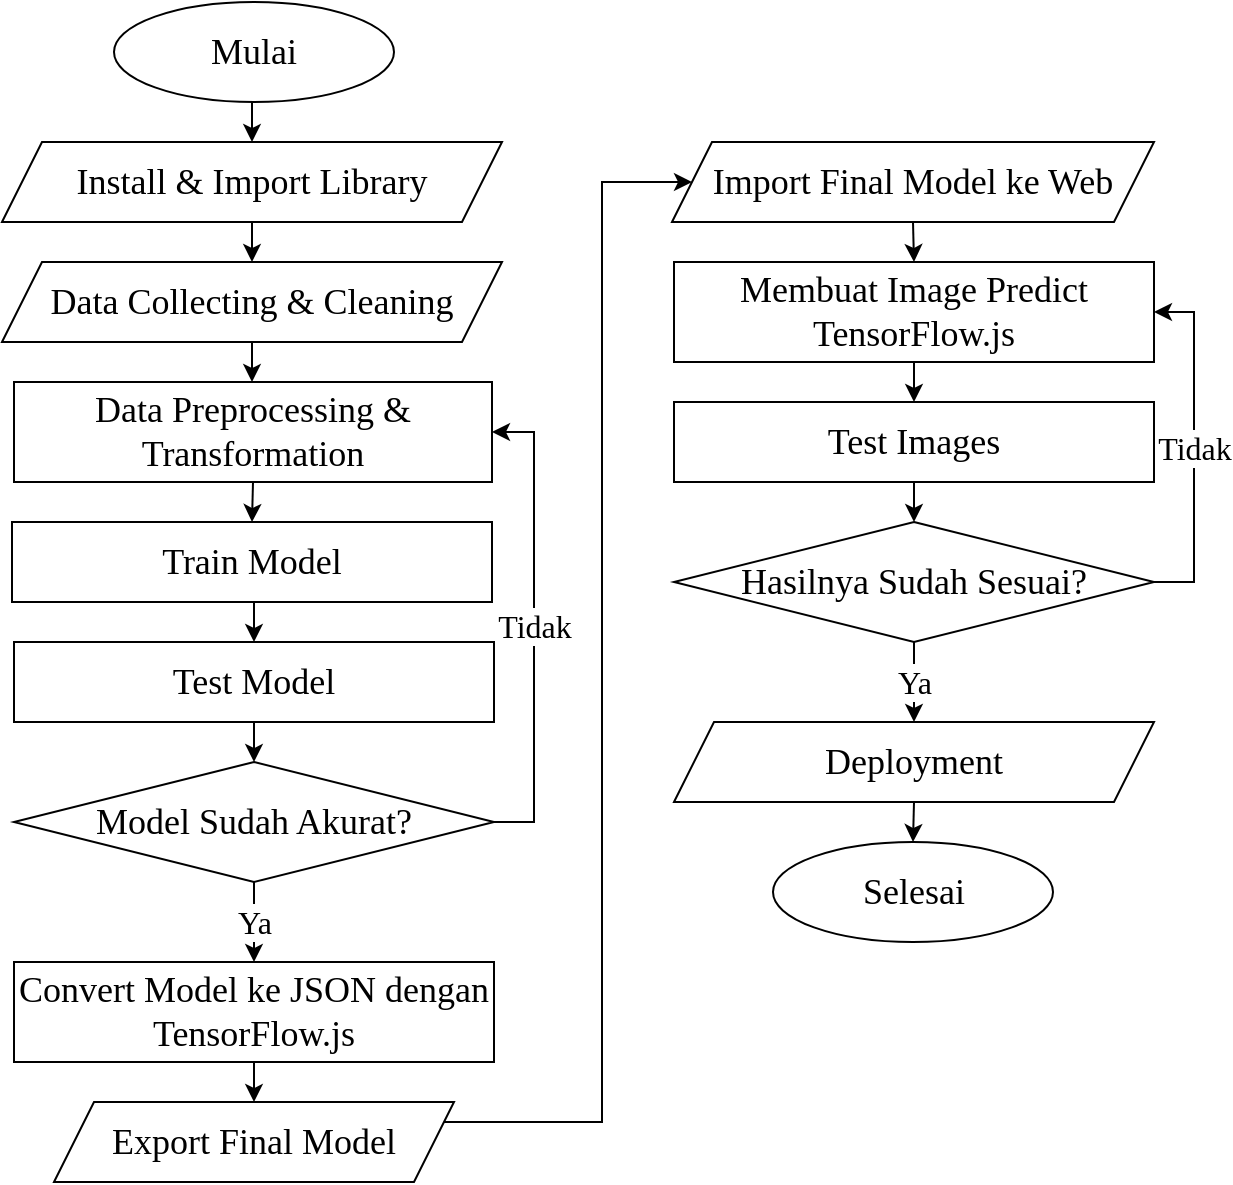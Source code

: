 <mxfile version="20.2.2" type="github">
  <diagram id="ftpVaE4ZrUkqRL97NRIl" name="Page-1">
    <mxGraphModel dx="823" dy="451" grid="1" gridSize="10" guides="1" tooltips="1" connect="1" arrows="1" fold="1" page="1" pageScale="1" pageWidth="827" pageHeight="1169" math="0" shadow="0">
      <root>
        <mxCell id="0" />
        <mxCell id="1" parent="0" />
        <mxCell id="LjXUgrngTykdXYTC6IcD-18" style="edgeStyle=orthogonalEdgeStyle;rounded=0;orthogonalLoop=1;jettySize=auto;html=1;exitX=0.5;exitY=1;exitDx=0;exitDy=0;entryX=0.5;entryY=0;entryDx=0;entryDy=0;" parent="1" source="LjXUgrngTykdXYTC6IcD-1" target="LjXUgrngTykdXYTC6IcD-4" edge="1">
          <mxGeometry relative="1" as="geometry" />
        </mxCell>
        <mxCell id="LjXUgrngTykdXYTC6IcD-1" value="Mulai" style="ellipse;whiteSpace=wrap;html=1;fontSize=18;fontFamily=Times New Roman;" parent="1" vertex="1">
          <mxGeometry x="180" y="50" width="140" height="50" as="geometry" />
        </mxCell>
        <mxCell id="LjXUgrngTykdXYTC6IcD-2" value="Selesai" style="ellipse;whiteSpace=wrap;html=1;fontSize=18;fontFamily=Times New Roman;" parent="1" vertex="1">
          <mxGeometry x="509.5" y="470" width="140" height="50" as="geometry" />
        </mxCell>
        <mxCell id="LjXUgrngTykdXYTC6IcD-19" style="edgeStyle=orthogonalEdgeStyle;rounded=0;orthogonalLoop=1;jettySize=auto;html=1;exitX=0.5;exitY=1;exitDx=0;exitDy=0;entryX=0.5;entryY=0;entryDx=0;entryDy=0;" parent="1" source="LjXUgrngTykdXYTC6IcD-4" target="LjXUgrngTykdXYTC6IcD-5" edge="1">
          <mxGeometry relative="1" as="geometry" />
        </mxCell>
        <mxCell id="LjXUgrngTykdXYTC6IcD-4" value="Install &amp;amp; Import Library" style="shape=parallelogram;perimeter=parallelogramPerimeter;whiteSpace=wrap;html=1;fixedSize=1;fontSize=18;fontFamily=Times New Roman;" parent="1" vertex="1">
          <mxGeometry x="124" y="120" width="250" height="40" as="geometry" />
        </mxCell>
        <mxCell id="LjXUgrngTykdXYTC6IcD-21" style="edgeStyle=orthogonalEdgeStyle;rounded=0;orthogonalLoop=1;jettySize=auto;html=1;entryX=0.5;entryY=0;entryDx=0;entryDy=0;" parent="1" source="LjXUgrngTykdXYTC6IcD-5" target="LjXUgrngTykdXYTC6IcD-7" edge="1">
          <mxGeometry relative="1" as="geometry" />
        </mxCell>
        <mxCell id="LjXUgrngTykdXYTC6IcD-5" value="Data Collecting &amp;amp; Cleaning" style="shape=parallelogram;perimeter=parallelogramPerimeter;whiteSpace=wrap;html=1;fixedSize=1;fontSize=18;fontFamily=Times New Roman;" parent="1" vertex="1">
          <mxGeometry x="124" y="180" width="250" height="40" as="geometry" />
        </mxCell>
        <mxCell id="LjXUgrngTykdXYTC6IcD-22" style="edgeStyle=orthogonalEdgeStyle;rounded=0;orthogonalLoop=1;jettySize=auto;html=1;exitX=0.5;exitY=1;exitDx=0;exitDy=0;entryX=0.5;entryY=0;entryDx=0;entryDy=0;" parent="1" source="LjXUgrngTykdXYTC6IcD-7" target="LjXUgrngTykdXYTC6IcD-8" edge="1">
          <mxGeometry relative="1" as="geometry" />
        </mxCell>
        <mxCell id="LjXUgrngTykdXYTC6IcD-7" value="Data Preprocessing &amp;amp; Transformation" style="rounded=0;whiteSpace=wrap;html=1;fontSize=18;fontFamily=Times New Roman;" parent="1" vertex="1">
          <mxGeometry x="130" y="240" width="239" height="50" as="geometry" />
        </mxCell>
        <mxCell id="LjXUgrngTykdXYTC6IcD-24" style="edgeStyle=orthogonalEdgeStyle;rounded=0;orthogonalLoop=1;jettySize=auto;html=1;exitX=0.5;exitY=1;exitDx=0;exitDy=0;entryX=0.5;entryY=0;entryDx=0;entryDy=0;" parent="1" source="LjXUgrngTykdXYTC6IcD-8" target="LjXUgrngTykdXYTC6IcD-11" edge="1">
          <mxGeometry relative="1" as="geometry">
            <mxPoint x="249" y="360" as="targetPoint" />
          </mxGeometry>
        </mxCell>
        <mxCell id="LjXUgrngTykdXYTC6IcD-8" value="Train Model" style="rounded=0;whiteSpace=wrap;html=1;fontSize=18;fontFamily=Times New Roman;" parent="1" vertex="1">
          <mxGeometry x="129" y="310" width="240" height="40" as="geometry" />
        </mxCell>
        <mxCell id="LjXUgrngTykdXYTC6IcD-26" style="edgeStyle=orthogonalEdgeStyle;rounded=0;orthogonalLoop=1;jettySize=auto;html=1;exitX=0.5;exitY=1;exitDx=0;exitDy=0;entryX=0.5;entryY=0;entryDx=0;entryDy=0;" parent="1" source="LjXUgrngTykdXYTC6IcD-11" target="LjXUgrngTykdXYTC6IcD-15" edge="1">
          <mxGeometry relative="1" as="geometry" />
        </mxCell>
        <mxCell id="LjXUgrngTykdXYTC6IcD-11" value="Test Model" style="rounded=0;whiteSpace=wrap;html=1;fontSize=18;fontFamily=Times New Roman;" parent="1" vertex="1">
          <mxGeometry x="130" y="370" width="240" height="40" as="geometry" />
        </mxCell>
        <mxCell id="LjXUgrngTykdXYTC6IcD-27" style="edgeStyle=orthogonalEdgeStyle;rounded=0;orthogonalLoop=1;jettySize=auto;html=1;exitX=0.5;exitY=1;exitDx=0;exitDy=0;entryX=0.5;entryY=0;entryDx=0;entryDy=0;" parent="1" source="LjXUgrngTykdXYTC6IcD-12" target="LjXUgrngTykdXYTC6IcD-14" edge="1">
          <mxGeometry relative="1" as="geometry" />
        </mxCell>
        <mxCell id="LjXUgrngTykdXYTC6IcD-12" value="Convert Model ke JSON dengan TensorFlow.js" style="rounded=0;whiteSpace=wrap;html=1;fontSize=18;fontFamily=Times New Roman;" parent="1" vertex="1">
          <mxGeometry x="130" y="530" width="240" height="50" as="geometry" />
        </mxCell>
        <mxCell id="zdqZg5oGNZ38o0WNF0NK-29" style="edgeStyle=orthogonalEdgeStyle;rounded=0;orthogonalLoop=1;jettySize=auto;html=1;exitX=1;exitY=0.5;exitDx=0;exitDy=0;entryX=0;entryY=0.5;entryDx=0;entryDy=0;" parent="1" source="LjXUgrngTykdXYTC6IcD-14" target="zdqZg5oGNZ38o0WNF0NK-7" edge="1">
          <mxGeometry relative="1" as="geometry">
            <Array as="points">
              <mxPoint x="424" y="610" />
              <mxPoint x="424" y="140" />
            </Array>
          </mxGeometry>
        </mxCell>
        <mxCell id="LjXUgrngTykdXYTC6IcD-14" value="Export Final Model" style="shape=parallelogram;perimeter=parallelogramPerimeter;whiteSpace=wrap;html=1;fixedSize=1;fontSize=18;fontFamily=Times New Roman;" parent="1" vertex="1">
          <mxGeometry x="150" y="600" width="200" height="40" as="geometry" />
        </mxCell>
        <mxCell id="LjXUgrngTykdXYTC6IcD-16" value="Tidak" style="edgeStyle=orthogonalEdgeStyle;rounded=0;orthogonalLoop=1;jettySize=auto;html=1;exitX=1;exitY=0.5;exitDx=0;exitDy=0;entryX=1;entryY=0.5;entryDx=0;entryDy=0;fontSize=16;fontFamily=Times New Roman;" parent="1" source="LjXUgrngTykdXYTC6IcD-15" target="LjXUgrngTykdXYTC6IcD-7" edge="1">
          <mxGeometry relative="1" as="geometry" />
        </mxCell>
        <mxCell id="LjXUgrngTykdXYTC6IcD-17" value="Ya" style="edgeStyle=orthogonalEdgeStyle;rounded=0;orthogonalLoop=1;jettySize=auto;html=1;exitX=0.5;exitY=1;exitDx=0;exitDy=0;entryX=0.5;entryY=0;entryDx=0;entryDy=0;fontSize=16;fontFamily=Times New Roman;" parent="1" source="LjXUgrngTykdXYTC6IcD-15" target="LjXUgrngTykdXYTC6IcD-12" edge="1">
          <mxGeometry relative="1" as="geometry" />
        </mxCell>
        <mxCell id="LjXUgrngTykdXYTC6IcD-15" value="Model Sudah Akurat?" style="rhombus;whiteSpace=wrap;html=1;fontSize=18;fontFamily=Times New Roman;" parent="1" vertex="1">
          <mxGeometry x="130" y="430" width="240" height="60" as="geometry" />
        </mxCell>
        <mxCell id="zdqZg5oGNZ38o0WNF0NK-18" style="edgeStyle=orthogonalEdgeStyle;rounded=0;orthogonalLoop=1;jettySize=auto;html=1;exitX=0.5;exitY=1;exitDx=0;exitDy=0;entryX=0.5;entryY=0;entryDx=0;entryDy=0;" parent="1" source="zdqZg5oGNZ38o0WNF0NK-7" target="zdqZg5oGNZ38o0WNF0NK-10" edge="1">
          <mxGeometry relative="1" as="geometry" />
        </mxCell>
        <mxCell id="zdqZg5oGNZ38o0WNF0NK-7" value="Import Final Model ke Web" style="shape=parallelogram;perimeter=parallelogramPerimeter;whiteSpace=wrap;html=1;fixedSize=1;fontSize=18;fontFamily=Times New Roman;" parent="1" vertex="1">
          <mxGeometry x="459" y="120" width="241" height="40" as="geometry" />
        </mxCell>
        <mxCell id="zdqZg5oGNZ38o0WNF0NK-19" style="edgeStyle=orthogonalEdgeStyle;rounded=0;orthogonalLoop=1;jettySize=auto;html=1;exitX=0.5;exitY=1;exitDx=0;exitDy=0;entryX=0.5;entryY=0;entryDx=0;entryDy=0;" parent="1" source="zdqZg5oGNZ38o0WNF0NK-10" target="zdqZg5oGNZ38o0WNF0NK-14" edge="1">
          <mxGeometry relative="1" as="geometry" />
        </mxCell>
        <mxCell id="zdqZg5oGNZ38o0WNF0NK-10" value="Membuat Image Predict TensorFlow.js" style="rounded=0;whiteSpace=wrap;html=1;fontSize=18;fontFamily=Times New Roman;" parent="1" vertex="1">
          <mxGeometry x="460" y="180" width="240" height="50" as="geometry" />
        </mxCell>
        <mxCell id="zdqZg5oGNZ38o0WNF0NK-28" style="edgeStyle=orthogonalEdgeStyle;rounded=0;orthogonalLoop=1;jettySize=auto;html=1;exitX=0.5;exitY=1;exitDx=0;exitDy=0;entryX=0.5;entryY=0;entryDx=0;entryDy=0;" parent="1" source="zdqZg5oGNZ38o0WNF0NK-12" target="LjXUgrngTykdXYTC6IcD-2" edge="1">
          <mxGeometry relative="1" as="geometry" />
        </mxCell>
        <mxCell id="zdqZg5oGNZ38o0WNF0NK-12" value="Deployment" style="shape=parallelogram;perimeter=parallelogramPerimeter;whiteSpace=wrap;html=1;fixedSize=1;fontSize=18;fontFamily=Times New Roman;" parent="1" vertex="1">
          <mxGeometry x="460" y="410" width="240" height="40" as="geometry" />
        </mxCell>
        <mxCell id="zdqZg5oGNZ38o0WNF0NK-20" style="edgeStyle=orthogonalEdgeStyle;rounded=0;orthogonalLoop=1;jettySize=auto;html=1;exitX=0.5;exitY=1;exitDx=0;exitDy=0;entryX=0.5;entryY=0;entryDx=0;entryDy=0;" parent="1" source="zdqZg5oGNZ38o0WNF0NK-14" target="zdqZg5oGNZ38o0WNF0NK-15" edge="1">
          <mxGeometry relative="1" as="geometry" />
        </mxCell>
        <mxCell id="zdqZg5oGNZ38o0WNF0NK-14" value="Test Images" style="rounded=0;whiteSpace=wrap;html=1;fontSize=18;fontFamily=Times New Roman;" parent="1" vertex="1">
          <mxGeometry x="460" y="250" width="240" height="40" as="geometry" />
        </mxCell>
        <mxCell id="zdqZg5oGNZ38o0WNF0NK-23" value="Ya" style="edgeStyle=orthogonalEdgeStyle;rounded=0;orthogonalLoop=1;jettySize=auto;html=1;exitX=0.5;exitY=1;exitDx=0;exitDy=0;fontSize=16;fontFamily=Times New Roman;" parent="1" source="zdqZg5oGNZ38o0WNF0NK-15" target="zdqZg5oGNZ38o0WNF0NK-12" edge="1">
          <mxGeometry relative="1" as="geometry" />
        </mxCell>
        <mxCell id="zdqZg5oGNZ38o0WNF0NK-27" value="Tidak" style="edgeStyle=orthogonalEdgeStyle;rounded=0;orthogonalLoop=1;jettySize=auto;html=1;exitX=1;exitY=0.5;exitDx=0;exitDy=0;entryX=1;entryY=0.5;entryDx=0;entryDy=0;fontSize=16;fontFamily=Times New Roman;" parent="1" source="zdqZg5oGNZ38o0WNF0NK-15" target="zdqZg5oGNZ38o0WNF0NK-10" edge="1">
          <mxGeometry relative="1" as="geometry" />
        </mxCell>
        <mxCell id="zdqZg5oGNZ38o0WNF0NK-15" value="Hasilnya Sudah Sesuai?" style="rhombus;whiteSpace=wrap;html=1;fontSize=18;fontFamily=Times New Roman;" parent="1" vertex="1">
          <mxGeometry x="460" y="310" width="240" height="60" as="geometry" />
        </mxCell>
      </root>
    </mxGraphModel>
  </diagram>
</mxfile>
